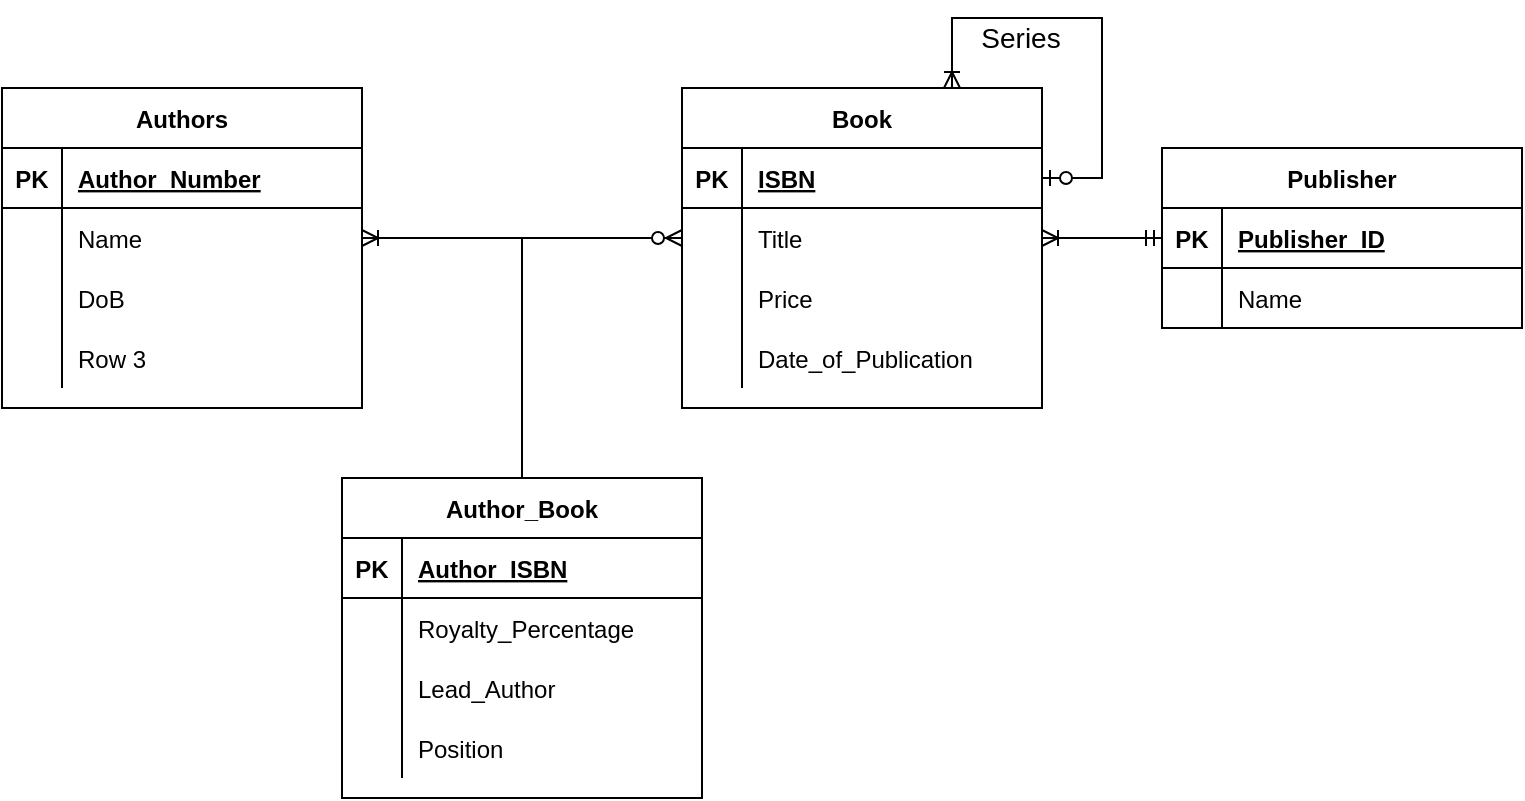 <mxfile version="13.7.5" type="github">
  <diagram name="Page-1" id="e56a1550-8fbb-45ad-956c-1786394a9013">
    <mxGraphModel dx="1356" dy="548" grid="1" gridSize="10" guides="1" tooltips="1" connect="1" arrows="1" fold="1" page="1" pageScale="1" pageWidth="1100" pageHeight="850" background="#ffffff" math="0" shadow="0">
      <root>
        <mxCell id="0" />
        <mxCell id="1" parent="0" />
        <mxCell id="-InLALUPulAC8LdOfRt7-30" style="edgeStyle=orthogonalEdgeStyle;rounded=0;orthogonalLoop=1;jettySize=auto;html=1;exitX=1;exitY=0.5;exitDx=0;exitDy=0;entryX=0;entryY=0.5;entryDx=0;entryDy=0;endArrow=ERmandOne;endFill=0;startArrow=ERoneToMany;startFill=0;" parent="1" source="-InLALUPulAC8LdOfRt7-5" target="-InLALUPulAC8LdOfRt7-17" edge="1">
          <mxGeometry relative="1" as="geometry" />
        </mxCell>
        <mxCell id="-InLALUPulAC8LdOfRt7-44" style="edgeStyle=orthogonalEdgeStyle;rounded=0;orthogonalLoop=1;jettySize=auto;html=1;entryX=0;entryY=0.5;entryDx=0;entryDy=0;startArrow=ERoneToMany;startFill=0;endArrow=ERzeroToMany;endFill=1;exitX=1;exitY=0.5;exitDx=0;exitDy=0;" parent="1" source="-InLALUPulAC8LdOfRt7-35" target="-InLALUPulAC8LdOfRt7-5" edge="1">
          <mxGeometry relative="1" as="geometry">
            <mxPoint x="480" y="355" as="sourcePoint" />
          </mxGeometry>
        </mxCell>
        <mxCell id="9BlQOQVAAPNhDZCg0vaC-20" value="" style="endArrow=none;html=1;rounded=0;exitX=0.5;exitY=0;exitDx=0;exitDy=0;" edge="1" parent="1">
          <mxGeometry relative="1" as="geometry">
            <mxPoint x="530" y="480" as="sourcePoint" />
            <mxPoint x="530" y="360" as="targetPoint" />
          </mxGeometry>
        </mxCell>
        <mxCell id="-InLALUPulAC8LdOfRt7-31" value="Authors" style="shape=table;startSize=30;container=1;collapsible=1;childLayout=tableLayout;fixedRows=1;rowLines=0;fontStyle=1;align=center;resizeLast=1;" parent="1" vertex="1">
          <mxGeometry x="270" y="285" width="180" height="160" as="geometry" />
        </mxCell>
        <mxCell id="-InLALUPulAC8LdOfRt7-32" value="" style="shape=partialRectangle;collapsible=0;dropTarget=0;pointerEvents=0;fillColor=none;top=0;left=0;bottom=1;right=0;points=[[0,0.5],[1,0.5]];portConstraint=eastwest;" parent="-InLALUPulAC8LdOfRt7-31" vertex="1">
          <mxGeometry y="30" width="180" height="30" as="geometry" />
        </mxCell>
        <mxCell id="-InLALUPulAC8LdOfRt7-33" value="PK" style="shape=partialRectangle;connectable=0;fillColor=none;top=0;left=0;bottom=0;right=0;fontStyle=1;overflow=hidden;" parent="-InLALUPulAC8LdOfRt7-32" vertex="1">
          <mxGeometry width="30" height="30" as="geometry" />
        </mxCell>
        <mxCell id="-InLALUPulAC8LdOfRt7-34" value="Author_Number" style="shape=partialRectangle;connectable=0;fillColor=none;top=0;left=0;bottom=0;right=0;align=left;spacingLeft=6;fontStyle=5;overflow=hidden;" parent="-InLALUPulAC8LdOfRt7-32" vertex="1">
          <mxGeometry x="30" width="150" height="30" as="geometry" />
        </mxCell>
        <mxCell id="-InLALUPulAC8LdOfRt7-35" value="" style="shape=partialRectangle;collapsible=0;dropTarget=0;pointerEvents=0;fillColor=none;top=0;left=0;bottom=0;right=0;points=[[0,0.5],[1,0.5]];portConstraint=eastwest;" parent="-InLALUPulAC8LdOfRt7-31" vertex="1">
          <mxGeometry y="60" width="180" height="30" as="geometry" />
        </mxCell>
        <mxCell id="-InLALUPulAC8LdOfRt7-36" value="" style="shape=partialRectangle;connectable=0;fillColor=none;top=0;left=0;bottom=0;right=0;editable=1;overflow=hidden;" parent="-InLALUPulAC8LdOfRt7-35" vertex="1">
          <mxGeometry width="30" height="30" as="geometry" />
        </mxCell>
        <mxCell id="-InLALUPulAC8LdOfRt7-37" value="Name" style="shape=partialRectangle;connectable=0;fillColor=none;top=0;left=0;bottom=0;right=0;align=left;spacingLeft=6;overflow=hidden;" parent="-InLALUPulAC8LdOfRt7-35" vertex="1">
          <mxGeometry x="30" width="150" height="30" as="geometry" />
        </mxCell>
        <mxCell id="-InLALUPulAC8LdOfRt7-38" value="" style="shape=partialRectangle;collapsible=0;dropTarget=0;pointerEvents=0;fillColor=none;top=0;left=0;bottom=0;right=0;points=[[0,0.5],[1,0.5]];portConstraint=eastwest;" parent="-InLALUPulAC8LdOfRt7-31" vertex="1">
          <mxGeometry y="90" width="180" height="30" as="geometry" />
        </mxCell>
        <mxCell id="-InLALUPulAC8LdOfRt7-39" value="" style="shape=partialRectangle;connectable=0;fillColor=none;top=0;left=0;bottom=0;right=0;editable=1;overflow=hidden;" parent="-InLALUPulAC8LdOfRt7-38" vertex="1">
          <mxGeometry width="30" height="30" as="geometry" />
        </mxCell>
        <mxCell id="-InLALUPulAC8LdOfRt7-40" value="DoB" style="shape=partialRectangle;connectable=0;fillColor=none;top=0;left=0;bottom=0;right=0;align=left;spacingLeft=6;overflow=hidden;" parent="-InLALUPulAC8LdOfRt7-38" vertex="1">
          <mxGeometry x="30" width="150" height="30" as="geometry" />
        </mxCell>
        <mxCell id="-InLALUPulAC8LdOfRt7-41" value="" style="shape=partialRectangle;collapsible=0;dropTarget=0;pointerEvents=0;fillColor=none;top=0;left=0;bottom=0;right=0;points=[[0,0.5],[1,0.5]];portConstraint=eastwest;" parent="-InLALUPulAC8LdOfRt7-31" vertex="1">
          <mxGeometry y="120" width="180" height="30" as="geometry" />
        </mxCell>
        <mxCell id="-InLALUPulAC8LdOfRt7-42" value="" style="shape=partialRectangle;connectable=0;fillColor=none;top=0;left=0;bottom=0;right=0;editable=1;overflow=hidden;" parent="-InLALUPulAC8LdOfRt7-41" vertex="1">
          <mxGeometry width="30" height="30" as="geometry" />
        </mxCell>
        <mxCell id="-InLALUPulAC8LdOfRt7-43" value="Row 3" style="shape=partialRectangle;connectable=0;fillColor=none;top=0;left=0;bottom=0;right=0;align=left;spacingLeft=6;overflow=hidden;" parent="-InLALUPulAC8LdOfRt7-41" vertex="1">
          <mxGeometry x="30" width="150" height="30" as="geometry" />
        </mxCell>
        <mxCell id="-InLALUPulAC8LdOfRt7-1" value="Book" style="shape=table;startSize=30;container=1;collapsible=1;childLayout=tableLayout;fixedRows=1;rowLines=0;fontStyle=1;align=center;resizeLast=1;" parent="1" vertex="1">
          <mxGeometry x="610" y="285" width="180" height="160" as="geometry" />
        </mxCell>
        <mxCell id="-InLALUPulAC8LdOfRt7-2" value="" style="shape=partialRectangle;collapsible=0;dropTarget=0;pointerEvents=0;fillColor=none;top=0;left=0;bottom=1;right=0;points=[[0,0.5],[1,0.5]];portConstraint=eastwest;" parent="-InLALUPulAC8LdOfRt7-1" vertex="1">
          <mxGeometry y="30" width="180" height="30" as="geometry" />
        </mxCell>
        <mxCell id="-InLALUPulAC8LdOfRt7-3" value="PK" style="shape=partialRectangle;connectable=0;fillColor=none;top=0;left=0;bottom=0;right=0;fontStyle=1;overflow=hidden;" parent="-InLALUPulAC8LdOfRt7-2" vertex="1">
          <mxGeometry width="30" height="30" as="geometry" />
        </mxCell>
        <mxCell id="-InLALUPulAC8LdOfRt7-4" value="ISBN" style="shape=partialRectangle;connectable=0;fillColor=none;top=0;left=0;bottom=0;right=0;align=left;spacingLeft=6;fontStyle=5;overflow=hidden;" parent="-InLALUPulAC8LdOfRt7-2" vertex="1">
          <mxGeometry x="30" width="150" height="30" as="geometry" />
        </mxCell>
        <mxCell id="-InLALUPulAC8LdOfRt7-5" value="" style="shape=partialRectangle;collapsible=0;dropTarget=0;pointerEvents=0;fillColor=none;top=0;left=0;bottom=0;right=0;points=[[0,0.5],[1,0.5]];portConstraint=eastwest;" parent="-InLALUPulAC8LdOfRt7-1" vertex="1">
          <mxGeometry y="60" width="180" height="30" as="geometry" />
        </mxCell>
        <mxCell id="-InLALUPulAC8LdOfRt7-6" value="" style="shape=partialRectangle;connectable=0;fillColor=none;top=0;left=0;bottom=0;right=0;editable=1;overflow=hidden;" parent="-InLALUPulAC8LdOfRt7-5" vertex="1">
          <mxGeometry width="30" height="30" as="geometry" />
        </mxCell>
        <mxCell id="-InLALUPulAC8LdOfRt7-7" value="Title" style="shape=partialRectangle;connectable=0;fillColor=none;top=0;left=0;bottom=0;right=0;align=left;spacingLeft=6;overflow=hidden;" parent="-InLALUPulAC8LdOfRt7-5" vertex="1">
          <mxGeometry x="30" width="150" height="30" as="geometry" />
        </mxCell>
        <mxCell id="-InLALUPulAC8LdOfRt7-8" value="" style="shape=partialRectangle;collapsible=0;dropTarget=0;pointerEvents=0;fillColor=none;top=0;left=0;bottom=0;right=0;points=[[0,0.5],[1,0.5]];portConstraint=eastwest;" parent="-InLALUPulAC8LdOfRt7-1" vertex="1">
          <mxGeometry y="90" width="180" height="30" as="geometry" />
        </mxCell>
        <mxCell id="-InLALUPulAC8LdOfRt7-9" value="" style="shape=partialRectangle;connectable=0;fillColor=none;top=0;left=0;bottom=0;right=0;editable=1;overflow=hidden;" parent="-InLALUPulAC8LdOfRt7-8" vertex="1">
          <mxGeometry width="30" height="30" as="geometry" />
        </mxCell>
        <mxCell id="-InLALUPulAC8LdOfRt7-10" value="Price" style="shape=partialRectangle;connectable=0;fillColor=none;top=0;left=0;bottom=0;right=0;align=left;spacingLeft=6;overflow=hidden;" parent="-InLALUPulAC8LdOfRt7-8" vertex="1">
          <mxGeometry x="30" width="150" height="30" as="geometry" />
        </mxCell>
        <mxCell id="-InLALUPulAC8LdOfRt7-11" value="" style="shape=partialRectangle;collapsible=0;dropTarget=0;pointerEvents=0;fillColor=none;top=0;left=0;bottom=0;right=0;points=[[0,0.5],[1,0.5]];portConstraint=eastwest;" parent="-InLALUPulAC8LdOfRt7-1" vertex="1">
          <mxGeometry y="120" width="180" height="30" as="geometry" />
        </mxCell>
        <mxCell id="-InLALUPulAC8LdOfRt7-12" value="" style="shape=partialRectangle;connectable=0;fillColor=none;top=0;left=0;bottom=0;right=0;editable=1;overflow=hidden;" parent="-InLALUPulAC8LdOfRt7-11" vertex="1">
          <mxGeometry width="30" height="30" as="geometry" />
        </mxCell>
        <mxCell id="-InLALUPulAC8LdOfRt7-13" value="Date_of_Publication" style="shape=partialRectangle;connectable=0;fillColor=none;top=0;left=0;bottom=0;right=0;align=left;spacingLeft=6;overflow=hidden;" parent="-InLALUPulAC8LdOfRt7-11" vertex="1">
          <mxGeometry x="30" width="150" height="30" as="geometry" />
        </mxCell>
        <mxCell id="9BlQOQVAAPNhDZCg0vaC-36" value="&lt;font style=&quot;font-size: 14px&quot;&gt;Series&lt;/font&gt;" style="edgeStyle=orthogonalEdgeStyle;fontSize=12;html=1;endArrow=ERoneToMany;endFill=0;entryX=0.75;entryY=0;entryDx=0;entryDy=0;exitX=1;exitY=0.5;exitDx=0;exitDy=0;startArrow=ERzeroToOne;startFill=1;rounded=0;labelBackgroundColor=#ffffff;" edge="1" parent="-InLALUPulAC8LdOfRt7-1" source="-InLALUPulAC8LdOfRt7-2" target="-InLALUPulAC8LdOfRt7-1">
          <mxGeometry x="0.364" y="10" width="100" height="100" relative="1" as="geometry">
            <mxPoint x="-100" y="-25" as="sourcePoint" />
            <mxPoint y="-125" as="targetPoint" />
            <Array as="points">
              <mxPoint x="210" y="45" />
              <mxPoint x="210" y="-35" />
              <mxPoint x="135" y="-35" />
            </Array>
            <mxPoint x="-1" as="offset" />
          </mxGeometry>
        </mxCell>
        <mxCell id="9BlQOQVAAPNhDZCg0vaC-37" value="Author_Book" style="shape=table;startSize=30;container=1;collapsible=1;childLayout=tableLayout;fixedRows=1;rowLines=0;fontStyle=1;align=center;resizeLast=1;" vertex="1" parent="1">
          <mxGeometry x="440" y="480" width="180" height="160" as="geometry" />
        </mxCell>
        <mxCell id="9BlQOQVAAPNhDZCg0vaC-38" value="" style="shape=partialRectangle;collapsible=0;dropTarget=0;pointerEvents=0;fillColor=none;top=0;left=0;bottom=1;right=0;points=[[0,0.5],[1,0.5]];portConstraint=eastwest;" vertex="1" parent="9BlQOQVAAPNhDZCg0vaC-37">
          <mxGeometry y="30" width="180" height="30" as="geometry" />
        </mxCell>
        <mxCell id="9BlQOQVAAPNhDZCg0vaC-39" value="PK" style="shape=partialRectangle;connectable=0;fillColor=none;top=0;left=0;bottom=0;right=0;fontStyle=1;overflow=hidden;" vertex="1" parent="9BlQOQVAAPNhDZCg0vaC-38">
          <mxGeometry width="30" height="30" as="geometry" />
        </mxCell>
        <mxCell id="9BlQOQVAAPNhDZCg0vaC-40" value="Author_ISBN" style="shape=partialRectangle;connectable=0;fillColor=none;top=0;left=0;bottom=0;right=0;align=left;spacingLeft=6;fontStyle=5;overflow=hidden;" vertex="1" parent="9BlQOQVAAPNhDZCg0vaC-38">
          <mxGeometry x="30" width="150" height="30" as="geometry" />
        </mxCell>
        <mxCell id="9BlQOQVAAPNhDZCg0vaC-41" value="" style="shape=partialRectangle;collapsible=0;dropTarget=0;pointerEvents=0;fillColor=none;top=0;left=0;bottom=0;right=0;points=[[0,0.5],[1,0.5]];portConstraint=eastwest;" vertex="1" parent="9BlQOQVAAPNhDZCg0vaC-37">
          <mxGeometry y="60" width="180" height="30" as="geometry" />
        </mxCell>
        <mxCell id="9BlQOQVAAPNhDZCg0vaC-42" value="" style="shape=partialRectangle;connectable=0;fillColor=none;top=0;left=0;bottom=0;right=0;editable=1;overflow=hidden;" vertex="1" parent="9BlQOQVAAPNhDZCg0vaC-41">
          <mxGeometry width="30" height="30" as="geometry" />
        </mxCell>
        <mxCell id="9BlQOQVAAPNhDZCg0vaC-43" value="Royalty_Percentage" style="shape=partialRectangle;connectable=0;fillColor=none;top=0;left=0;bottom=0;right=0;align=left;spacingLeft=6;overflow=hidden;" vertex="1" parent="9BlQOQVAAPNhDZCg0vaC-41">
          <mxGeometry x="30" width="150" height="30" as="geometry" />
        </mxCell>
        <mxCell id="9BlQOQVAAPNhDZCg0vaC-44" value="" style="shape=partialRectangle;collapsible=0;dropTarget=0;pointerEvents=0;fillColor=none;top=0;left=0;bottom=0;right=0;points=[[0,0.5],[1,0.5]];portConstraint=eastwest;" vertex="1" parent="9BlQOQVAAPNhDZCg0vaC-37">
          <mxGeometry y="90" width="180" height="30" as="geometry" />
        </mxCell>
        <mxCell id="9BlQOQVAAPNhDZCg0vaC-45" value="" style="shape=partialRectangle;connectable=0;fillColor=none;top=0;left=0;bottom=0;right=0;editable=1;overflow=hidden;" vertex="1" parent="9BlQOQVAAPNhDZCg0vaC-44">
          <mxGeometry width="30" height="30" as="geometry" />
        </mxCell>
        <mxCell id="9BlQOQVAAPNhDZCg0vaC-46" value="Lead_Author" style="shape=partialRectangle;connectable=0;fillColor=none;top=0;left=0;bottom=0;right=0;align=left;spacingLeft=6;overflow=hidden;" vertex="1" parent="9BlQOQVAAPNhDZCg0vaC-44">
          <mxGeometry x="30" width="150" height="30" as="geometry" />
        </mxCell>
        <mxCell id="9BlQOQVAAPNhDZCg0vaC-47" value="" style="shape=partialRectangle;collapsible=0;dropTarget=0;pointerEvents=0;fillColor=none;top=0;left=0;bottom=0;right=0;points=[[0,0.5],[1,0.5]];portConstraint=eastwest;" vertex="1" parent="9BlQOQVAAPNhDZCg0vaC-37">
          <mxGeometry y="120" width="180" height="30" as="geometry" />
        </mxCell>
        <mxCell id="9BlQOQVAAPNhDZCg0vaC-48" value="" style="shape=partialRectangle;connectable=0;fillColor=none;top=0;left=0;bottom=0;right=0;editable=1;overflow=hidden;" vertex="1" parent="9BlQOQVAAPNhDZCg0vaC-47">
          <mxGeometry width="30" height="30" as="geometry" />
        </mxCell>
        <mxCell id="9BlQOQVAAPNhDZCg0vaC-49" value="Position" style="shape=partialRectangle;connectable=0;fillColor=none;top=0;left=0;bottom=0;right=0;align=left;spacingLeft=6;overflow=hidden;" vertex="1" parent="9BlQOQVAAPNhDZCg0vaC-47">
          <mxGeometry x="30" width="150" height="30" as="geometry" />
        </mxCell>
        <mxCell id="-InLALUPulAC8LdOfRt7-16" value="Publisher" style="shape=table;startSize=30;container=1;collapsible=1;childLayout=tableLayout;fixedRows=1;rowLines=0;fontStyle=1;align=center;resizeLast=1;" parent="1" vertex="1">
          <mxGeometry x="850" y="315" width="180" height="90" as="geometry" />
        </mxCell>
        <mxCell id="-InLALUPulAC8LdOfRt7-17" value="" style="shape=partialRectangle;collapsible=0;dropTarget=0;pointerEvents=0;fillColor=none;top=0;left=0;bottom=1;right=0;points=[[0,0.5],[1,0.5]];portConstraint=eastwest;" parent="-InLALUPulAC8LdOfRt7-16" vertex="1">
          <mxGeometry y="30" width="180" height="30" as="geometry" />
        </mxCell>
        <mxCell id="-InLALUPulAC8LdOfRt7-18" value="PK" style="shape=partialRectangle;connectable=0;fillColor=none;top=0;left=0;bottom=0;right=0;fontStyle=1;overflow=hidden;" parent="-InLALUPulAC8LdOfRt7-17" vertex="1">
          <mxGeometry width="30" height="30" as="geometry" />
        </mxCell>
        <mxCell id="-InLALUPulAC8LdOfRt7-19" value="Publisher_ID" style="shape=partialRectangle;connectable=0;fillColor=none;top=0;left=0;bottom=0;right=0;align=left;spacingLeft=6;fontStyle=5;overflow=hidden;" parent="-InLALUPulAC8LdOfRt7-17" vertex="1">
          <mxGeometry x="30" width="150" height="30" as="geometry" />
        </mxCell>
        <mxCell id="-InLALUPulAC8LdOfRt7-20" value="" style="shape=partialRectangle;collapsible=0;dropTarget=0;pointerEvents=0;fillColor=none;top=0;left=0;bottom=0;right=0;points=[[0,0.5],[1,0.5]];portConstraint=eastwest;" parent="-InLALUPulAC8LdOfRt7-16" vertex="1">
          <mxGeometry y="60" width="180" height="30" as="geometry" />
        </mxCell>
        <mxCell id="-InLALUPulAC8LdOfRt7-21" value="" style="shape=partialRectangle;connectable=0;fillColor=none;top=0;left=0;bottom=0;right=0;editable=1;overflow=hidden;" parent="-InLALUPulAC8LdOfRt7-20" vertex="1">
          <mxGeometry width="30" height="30" as="geometry" />
        </mxCell>
        <mxCell id="-InLALUPulAC8LdOfRt7-22" value="Name" style="shape=partialRectangle;connectable=0;fillColor=none;top=0;left=0;bottom=0;right=0;align=left;spacingLeft=6;overflow=hidden;" parent="-InLALUPulAC8LdOfRt7-20" vertex="1">
          <mxGeometry x="30" width="150" height="30" as="geometry" />
        </mxCell>
      </root>
    </mxGraphModel>
  </diagram>
</mxfile>
